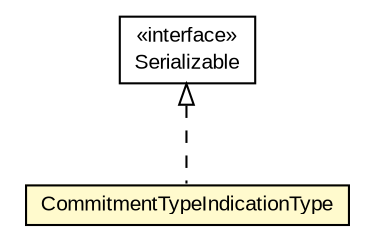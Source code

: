 #!/usr/local/bin/dot
#
# Class diagram 
# Generated by UMLGraph version R5_6-24-gf6e263 (http://www.umlgraph.org/)
#

digraph G {
	edge [fontname="arial",fontsize=10,labelfontname="arial",labelfontsize=10];
	node [fontname="arial",fontsize=10,shape=plaintext];
	nodesep=0.25;
	ranksep=0.5;
	// eu.europa.esig.jaxb.xades.CommitmentTypeIndicationType
	c261812 [label=<<table title="eu.europa.esig.jaxb.xades.CommitmentTypeIndicationType" border="0" cellborder="1" cellspacing="0" cellpadding="2" port="p" bgcolor="lemonChiffon" href="./CommitmentTypeIndicationType.html">
		<tr><td><table border="0" cellspacing="0" cellpadding="1">
<tr><td align="center" balign="center"> CommitmentTypeIndicationType </td></tr>
		</table></td></tr>
		</table>>, URL="./CommitmentTypeIndicationType.html", fontname="arial", fontcolor="black", fontsize=10.0];
	//eu.europa.esig.jaxb.xades.CommitmentTypeIndicationType implements java.io.Serializable
	c262018:p -> c261812:p [dir=back,arrowtail=empty,style=dashed];
	// java.io.Serializable
	c262018 [label=<<table title="java.io.Serializable" border="0" cellborder="1" cellspacing="0" cellpadding="2" port="p" href="http://java.sun.com/j2se/1.4.2/docs/api/java/io/Serializable.html">
		<tr><td><table border="0" cellspacing="0" cellpadding="1">
<tr><td align="center" balign="center"> &#171;interface&#187; </td></tr>
<tr><td align="center" balign="center"> Serializable </td></tr>
		</table></td></tr>
		</table>>, URL="http://java.sun.com/j2se/1.4.2/docs/api/java/io/Serializable.html", fontname="arial", fontcolor="black", fontsize=10.0];
}

